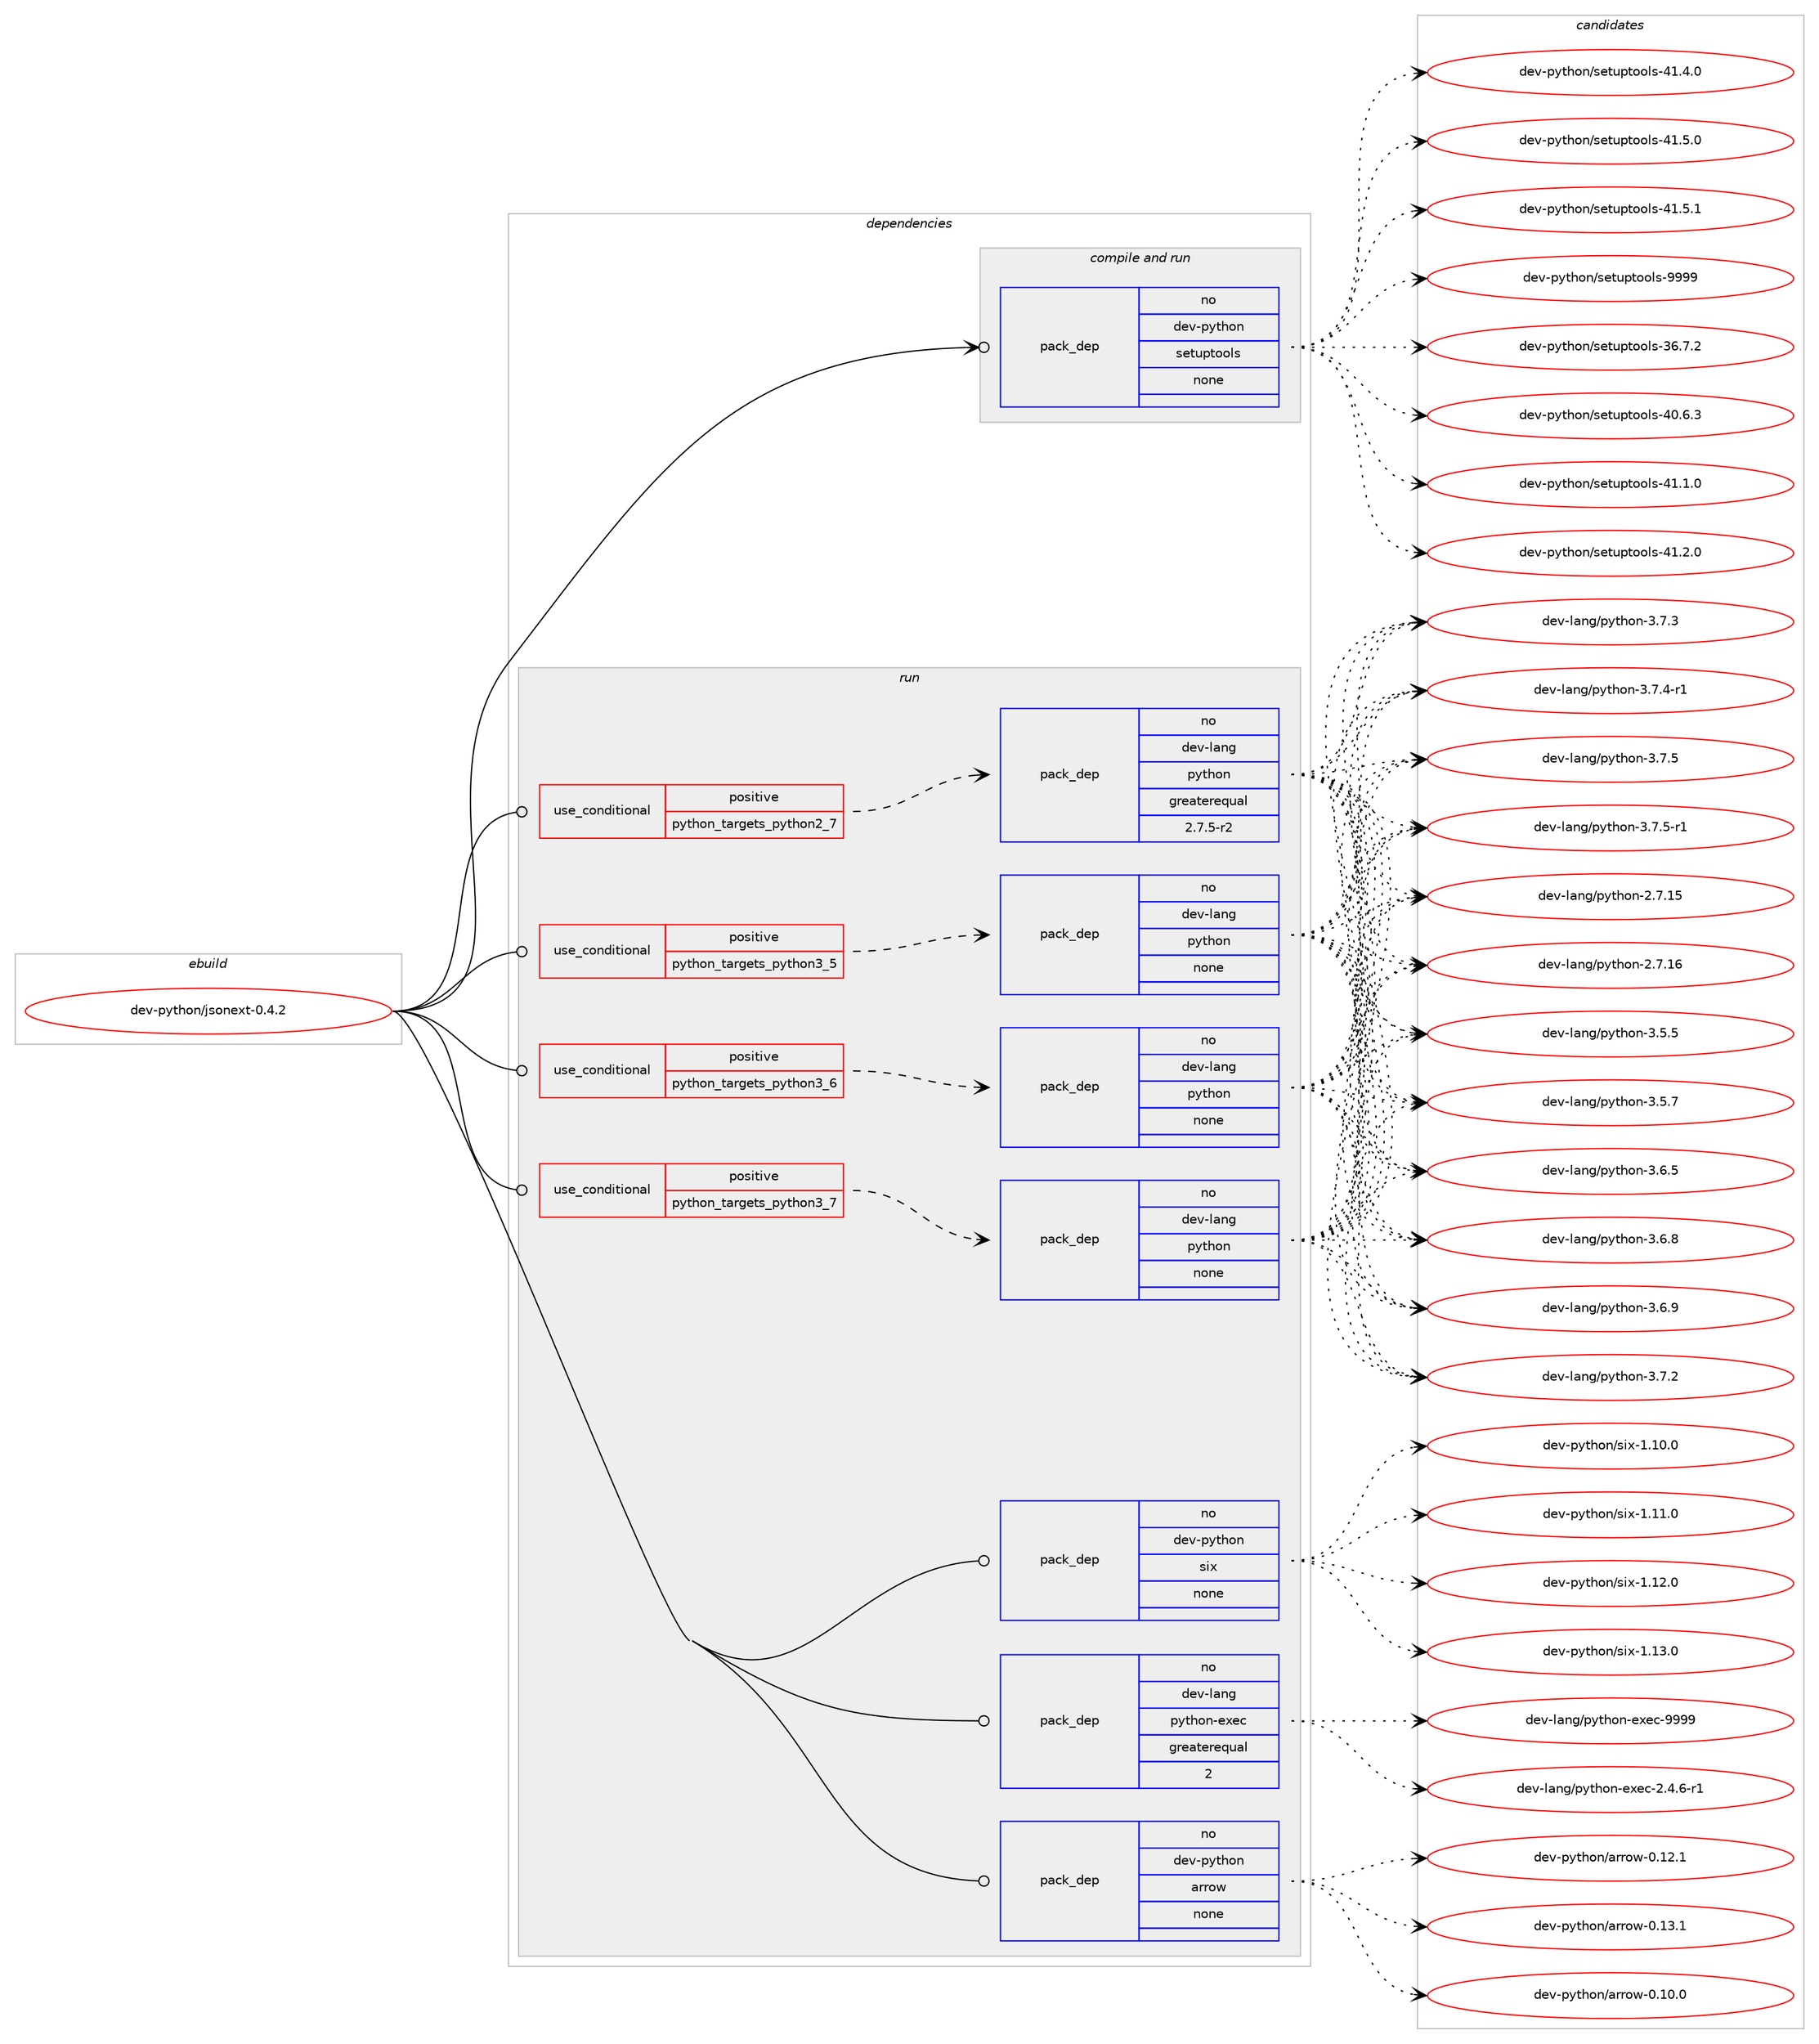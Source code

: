digraph prolog {

# *************
# Graph options
# *************

newrank=true;
concentrate=true;
compound=true;
graph [rankdir=LR,fontname=Helvetica,fontsize=10,ranksep=1.5];#, ranksep=2.5, nodesep=0.2];
edge  [arrowhead=vee];
node  [fontname=Helvetica,fontsize=10];

# **********
# The ebuild
# **********

subgraph cluster_leftcol {
color=gray;
rank=same;
label=<<i>ebuild</i>>;
id [label="dev-python/jsonext-0.4.2", color=red, width=4, href="../dev-python/jsonext-0.4.2.svg"];
}

# ****************
# The dependencies
# ****************

subgraph cluster_midcol {
color=gray;
label=<<i>dependencies</i>>;
subgraph cluster_compile {
fillcolor="#eeeeee";
style=filled;
label=<<i>compile</i>>;
}
subgraph cluster_compileandrun {
fillcolor="#eeeeee";
style=filled;
label=<<i>compile and run</i>>;
subgraph pack458157 {
dependency611472 [label=<<TABLE BORDER="0" CELLBORDER="1" CELLSPACING="0" CELLPADDING="4" WIDTH="220"><TR><TD ROWSPAN="6" CELLPADDING="30">pack_dep</TD></TR><TR><TD WIDTH="110">no</TD></TR><TR><TD>dev-python</TD></TR><TR><TD>setuptools</TD></TR><TR><TD>none</TD></TR><TR><TD></TD></TR></TABLE>>, shape=none, color=blue];
}
id:e -> dependency611472:w [weight=20,style="solid",arrowhead="odotvee"];
}
subgraph cluster_run {
fillcolor="#eeeeee";
style=filled;
label=<<i>run</i>>;
subgraph cond141512 {
dependency611473 [label=<<TABLE BORDER="0" CELLBORDER="1" CELLSPACING="0" CELLPADDING="4"><TR><TD ROWSPAN="3" CELLPADDING="10">use_conditional</TD></TR><TR><TD>positive</TD></TR><TR><TD>python_targets_python2_7</TD></TR></TABLE>>, shape=none, color=red];
subgraph pack458158 {
dependency611474 [label=<<TABLE BORDER="0" CELLBORDER="1" CELLSPACING="0" CELLPADDING="4" WIDTH="220"><TR><TD ROWSPAN="6" CELLPADDING="30">pack_dep</TD></TR><TR><TD WIDTH="110">no</TD></TR><TR><TD>dev-lang</TD></TR><TR><TD>python</TD></TR><TR><TD>greaterequal</TD></TR><TR><TD>2.7.5-r2</TD></TR></TABLE>>, shape=none, color=blue];
}
dependency611473:e -> dependency611474:w [weight=20,style="dashed",arrowhead="vee"];
}
id:e -> dependency611473:w [weight=20,style="solid",arrowhead="odot"];
subgraph cond141513 {
dependency611475 [label=<<TABLE BORDER="0" CELLBORDER="1" CELLSPACING="0" CELLPADDING="4"><TR><TD ROWSPAN="3" CELLPADDING="10">use_conditional</TD></TR><TR><TD>positive</TD></TR><TR><TD>python_targets_python3_5</TD></TR></TABLE>>, shape=none, color=red];
subgraph pack458159 {
dependency611476 [label=<<TABLE BORDER="0" CELLBORDER="1" CELLSPACING="0" CELLPADDING="4" WIDTH="220"><TR><TD ROWSPAN="6" CELLPADDING="30">pack_dep</TD></TR><TR><TD WIDTH="110">no</TD></TR><TR><TD>dev-lang</TD></TR><TR><TD>python</TD></TR><TR><TD>none</TD></TR><TR><TD></TD></TR></TABLE>>, shape=none, color=blue];
}
dependency611475:e -> dependency611476:w [weight=20,style="dashed",arrowhead="vee"];
}
id:e -> dependency611475:w [weight=20,style="solid",arrowhead="odot"];
subgraph cond141514 {
dependency611477 [label=<<TABLE BORDER="0" CELLBORDER="1" CELLSPACING="0" CELLPADDING="4"><TR><TD ROWSPAN="3" CELLPADDING="10">use_conditional</TD></TR><TR><TD>positive</TD></TR><TR><TD>python_targets_python3_6</TD></TR></TABLE>>, shape=none, color=red];
subgraph pack458160 {
dependency611478 [label=<<TABLE BORDER="0" CELLBORDER="1" CELLSPACING="0" CELLPADDING="4" WIDTH="220"><TR><TD ROWSPAN="6" CELLPADDING="30">pack_dep</TD></TR><TR><TD WIDTH="110">no</TD></TR><TR><TD>dev-lang</TD></TR><TR><TD>python</TD></TR><TR><TD>none</TD></TR><TR><TD></TD></TR></TABLE>>, shape=none, color=blue];
}
dependency611477:e -> dependency611478:w [weight=20,style="dashed",arrowhead="vee"];
}
id:e -> dependency611477:w [weight=20,style="solid",arrowhead="odot"];
subgraph cond141515 {
dependency611479 [label=<<TABLE BORDER="0" CELLBORDER="1" CELLSPACING="0" CELLPADDING="4"><TR><TD ROWSPAN="3" CELLPADDING="10">use_conditional</TD></TR><TR><TD>positive</TD></TR><TR><TD>python_targets_python3_7</TD></TR></TABLE>>, shape=none, color=red];
subgraph pack458161 {
dependency611480 [label=<<TABLE BORDER="0" CELLBORDER="1" CELLSPACING="0" CELLPADDING="4" WIDTH="220"><TR><TD ROWSPAN="6" CELLPADDING="30">pack_dep</TD></TR><TR><TD WIDTH="110">no</TD></TR><TR><TD>dev-lang</TD></TR><TR><TD>python</TD></TR><TR><TD>none</TD></TR><TR><TD></TD></TR></TABLE>>, shape=none, color=blue];
}
dependency611479:e -> dependency611480:w [weight=20,style="dashed",arrowhead="vee"];
}
id:e -> dependency611479:w [weight=20,style="solid",arrowhead="odot"];
subgraph pack458162 {
dependency611481 [label=<<TABLE BORDER="0" CELLBORDER="1" CELLSPACING="0" CELLPADDING="4" WIDTH="220"><TR><TD ROWSPAN="6" CELLPADDING="30">pack_dep</TD></TR><TR><TD WIDTH="110">no</TD></TR><TR><TD>dev-lang</TD></TR><TR><TD>python-exec</TD></TR><TR><TD>greaterequal</TD></TR><TR><TD>2</TD></TR></TABLE>>, shape=none, color=blue];
}
id:e -> dependency611481:w [weight=20,style="solid",arrowhead="odot"];
subgraph pack458163 {
dependency611482 [label=<<TABLE BORDER="0" CELLBORDER="1" CELLSPACING="0" CELLPADDING="4" WIDTH="220"><TR><TD ROWSPAN="6" CELLPADDING="30">pack_dep</TD></TR><TR><TD WIDTH="110">no</TD></TR><TR><TD>dev-python</TD></TR><TR><TD>arrow</TD></TR><TR><TD>none</TD></TR><TR><TD></TD></TR></TABLE>>, shape=none, color=blue];
}
id:e -> dependency611482:w [weight=20,style="solid",arrowhead="odot"];
subgraph pack458164 {
dependency611483 [label=<<TABLE BORDER="0" CELLBORDER="1" CELLSPACING="0" CELLPADDING="4" WIDTH="220"><TR><TD ROWSPAN="6" CELLPADDING="30">pack_dep</TD></TR><TR><TD WIDTH="110">no</TD></TR><TR><TD>dev-python</TD></TR><TR><TD>six</TD></TR><TR><TD>none</TD></TR><TR><TD></TD></TR></TABLE>>, shape=none, color=blue];
}
id:e -> dependency611483:w [weight=20,style="solid",arrowhead="odot"];
}
}

# **************
# The candidates
# **************

subgraph cluster_choices {
rank=same;
color=gray;
label=<<i>candidates</i>>;

subgraph choice458157 {
color=black;
nodesep=1;
choice100101118451121211161041111104711510111611711211611111110811545515446554650 [label="dev-python/setuptools-36.7.2", color=red, width=4,href="../dev-python/setuptools-36.7.2.svg"];
choice100101118451121211161041111104711510111611711211611111110811545524846544651 [label="dev-python/setuptools-40.6.3", color=red, width=4,href="../dev-python/setuptools-40.6.3.svg"];
choice100101118451121211161041111104711510111611711211611111110811545524946494648 [label="dev-python/setuptools-41.1.0", color=red, width=4,href="../dev-python/setuptools-41.1.0.svg"];
choice100101118451121211161041111104711510111611711211611111110811545524946504648 [label="dev-python/setuptools-41.2.0", color=red, width=4,href="../dev-python/setuptools-41.2.0.svg"];
choice100101118451121211161041111104711510111611711211611111110811545524946524648 [label="dev-python/setuptools-41.4.0", color=red, width=4,href="../dev-python/setuptools-41.4.0.svg"];
choice100101118451121211161041111104711510111611711211611111110811545524946534648 [label="dev-python/setuptools-41.5.0", color=red, width=4,href="../dev-python/setuptools-41.5.0.svg"];
choice100101118451121211161041111104711510111611711211611111110811545524946534649 [label="dev-python/setuptools-41.5.1", color=red, width=4,href="../dev-python/setuptools-41.5.1.svg"];
choice10010111845112121116104111110471151011161171121161111111081154557575757 [label="dev-python/setuptools-9999", color=red, width=4,href="../dev-python/setuptools-9999.svg"];
dependency611472:e -> choice100101118451121211161041111104711510111611711211611111110811545515446554650:w [style=dotted,weight="100"];
dependency611472:e -> choice100101118451121211161041111104711510111611711211611111110811545524846544651:w [style=dotted,weight="100"];
dependency611472:e -> choice100101118451121211161041111104711510111611711211611111110811545524946494648:w [style=dotted,weight="100"];
dependency611472:e -> choice100101118451121211161041111104711510111611711211611111110811545524946504648:w [style=dotted,weight="100"];
dependency611472:e -> choice100101118451121211161041111104711510111611711211611111110811545524946524648:w [style=dotted,weight="100"];
dependency611472:e -> choice100101118451121211161041111104711510111611711211611111110811545524946534648:w [style=dotted,weight="100"];
dependency611472:e -> choice100101118451121211161041111104711510111611711211611111110811545524946534649:w [style=dotted,weight="100"];
dependency611472:e -> choice10010111845112121116104111110471151011161171121161111111081154557575757:w [style=dotted,weight="100"];
}
subgraph choice458158 {
color=black;
nodesep=1;
choice10010111845108971101034711212111610411111045504655464953 [label="dev-lang/python-2.7.15", color=red, width=4,href="../dev-lang/python-2.7.15.svg"];
choice10010111845108971101034711212111610411111045504655464954 [label="dev-lang/python-2.7.16", color=red, width=4,href="../dev-lang/python-2.7.16.svg"];
choice100101118451089711010347112121116104111110455146534653 [label="dev-lang/python-3.5.5", color=red, width=4,href="../dev-lang/python-3.5.5.svg"];
choice100101118451089711010347112121116104111110455146534655 [label="dev-lang/python-3.5.7", color=red, width=4,href="../dev-lang/python-3.5.7.svg"];
choice100101118451089711010347112121116104111110455146544653 [label="dev-lang/python-3.6.5", color=red, width=4,href="../dev-lang/python-3.6.5.svg"];
choice100101118451089711010347112121116104111110455146544656 [label="dev-lang/python-3.6.8", color=red, width=4,href="../dev-lang/python-3.6.8.svg"];
choice100101118451089711010347112121116104111110455146544657 [label="dev-lang/python-3.6.9", color=red, width=4,href="../dev-lang/python-3.6.9.svg"];
choice100101118451089711010347112121116104111110455146554650 [label="dev-lang/python-3.7.2", color=red, width=4,href="../dev-lang/python-3.7.2.svg"];
choice100101118451089711010347112121116104111110455146554651 [label="dev-lang/python-3.7.3", color=red, width=4,href="../dev-lang/python-3.7.3.svg"];
choice1001011184510897110103471121211161041111104551465546524511449 [label="dev-lang/python-3.7.4-r1", color=red, width=4,href="../dev-lang/python-3.7.4-r1.svg"];
choice100101118451089711010347112121116104111110455146554653 [label="dev-lang/python-3.7.5", color=red, width=4,href="../dev-lang/python-3.7.5.svg"];
choice1001011184510897110103471121211161041111104551465546534511449 [label="dev-lang/python-3.7.5-r1", color=red, width=4,href="../dev-lang/python-3.7.5-r1.svg"];
dependency611474:e -> choice10010111845108971101034711212111610411111045504655464953:w [style=dotted,weight="100"];
dependency611474:e -> choice10010111845108971101034711212111610411111045504655464954:w [style=dotted,weight="100"];
dependency611474:e -> choice100101118451089711010347112121116104111110455146534653:w [style=dotted,weight="100"];
dependency611474:e -> choice100101118451089711010347112121116104111110455146534655:w [style=dotted,weight="100"];
dependency611474:e -> choice100101118451089711010347112121116104111110455146544653:w [style=dotted,weight="100"];
dependency611474:e -> choice100101118451089711010347112121116104111110455146544656:w [style=dotted,weight="100"];
dependency611474:e -> choice100101118451089711010347112121116104111110455146544657:w [style=dotted,weight="100"];
dependency611474:e -> choice100101118451089711010347112121116104111110455146554650:w [style=dotted,weight="100"];
dependency611474:e -> choice100101118451089711010347112121116104111110455146554651:w [style=dotted,weight="100"];
dependency611474:e -> choice1001011184510897110103471121211161041111104551465546524511449:w [style=dotted,weight="100"];
dependency611474:e -> choice100101118451089711010347112121116104111110455146554653:w [style=dotted,weight="100"];
dependency611474:e -> choice1001011184510897110103471121211161041111104551465546534511449:w [style=dotted,weight="100"];
}
subgraph choice458159 {
color=black;
nodesep=1;
choice10010111845108971101034711212111610411111045504655464953 [label="dev-lang/python-2.7.15", color=red, width=4,href="../dev-lang/python-2.7.15.svg"];
choice10010111845108971101034711212111610411111045504655464954 [label="dev-lang/python-2.7.16", color=red, width=4,href="../dev-lang/python-2.7.16.svg"];
choice100101118451089711010347112121116104111110455146534653 [label="dev-lang/python-3.5.5", color=red, width=4,href="../dev-lang/python-3.5.5.svg"];
choice100101118451089711010347112121116104111110455146534655 [label="dev-lang/python-3.5.7", color=red, width=4,href="../dev-lang/python-3.5.7.svg"];
choice100101118451089711010347112121116104111110455146544653 [label="dev-lang/python-3.6.5", color=red, width=4,href="../dev-lang/python-3.6.5.svg"];
choice100101118451089711010347112121116104111110455146544656 [label="dev-lang/python-3.6.8", color=red, width=4,href="../dev-lang/python-3.6.8.svg"];
choice100101118451089711010347112121116104111110455146544657 [label="dev-lang/python-3.6.9", color=red, width=4,href="../dev-lang/python-3.6.9.svg"];
choice100101118451089711010347112121116104111110455146554650 [label="dev-lang/python-3.7.2", color=red, width=4,href="../dev-lang/python-3.7.2.svg"];
choice100101118451089711010347112121116104111110455146554651 [label="dev-lang/python-3.7.3", color=red, width=4,href="../dev-lang/python-3.7.3.svg"];
choice1001011184510897110103471121211161041111104551465546524511449 [label="dev-lang/python-3.7.4-r1", color=red, width=4,href="../dev-lang/python-3.7.4-r1.svg"];
choice100101118451089711010347112121116104111110455146554653 [label="dev-lang/python-3.7.5", color=red, width=4,href="../dev-lang/python-3.7.5.svg"];
choice1001011184510897110103471121211161041111104551465546534511449 [label="dev-lang/python-3.7.5-r1", color=red, width=4,href="../dev-lang/python-3.7.5-r1.svg"];
dependency611476:e -> choice10010111845108971101034711212111610411111045504655464953:w [style=dotted,weight="100"];
dependency611476:e -> choice10010111845108971101034711212111610411111045504655464954:w [style=dotted,weight="100"];
dependency611476:e -> choice100101118451089711010347112121116104111110455146534653:w [style=dotted,weight="100"];
dependency611476:e -> choice100101118451089711010347112121116104111110455146534655:w [style=dotted,weight="100"];
dependency611476:e -> choice100101118451089711010347112121116104111110455146544653:w [style=dotted,weight="100"];
dependency611476:e -> choice100101118451089711010347112121116104111110455146544656:w [style=dotted,weight="100"];
dependency611476:e -> choice100101118451089711010347112121116104111110455146544657:w [style=dotted,weight="100"];
dependency611476:e -> choice100101118451089711010347112121116104111110455146554650:w [style=dotted,weight="100"];
dependency611476:e -> choice100101118451089711010347112121116104111110455146554651:w [style=dotted,weight="100"];
dependency611476:e -> choice1001011184510897110103471121211161041111104551465546524511449:w [style=dotted,weight="100"];
dependency611476:e -> choice100101118451089711010347112121116104111110455146554653:w [style=dotted,weight="100"];
dependency611476:e -> choice1001011184510897110103471121211161041111104551465546534511449:w [style=dotted,weight="100"];
}
subgraph choice458160 {
color=black;
nodesep=1;
choice10010111845108971101034711212111610411111045504655464953 [label="dev-lang/python-2.7.15", color=red, width=4,href="../dev-lang/python-2.7.15.svg"];
choice10010111845108971101034711212111610411111045504655464954 [label="dev-lang/python-2.7.16", color=red, width=4,href="../dev-lang/python-2.7.16.svg"];
choice100101118451089711010347112121116104111110455146534653 [label="dev-lang/python-3.5.5", color=red, width=4,href="../dev-lang/python-3.5.5.svg"];
choice100101118451089711010347112121116104111110455146534655 [label="dev-lang/python-3.5.7", color=red, width=4,href="../dev-lang/python-3.5.7.svg"];
choice100101118451089711010347112121116104111110455146544653 [label="dev-lang/python-3.6.5", color=red, width=4,href="../dev-lang/python-3.6.5.svg"];
choice100101118451089711010347112121116104111110455146544656 [label="dev-lang/python-3.6.8", color=red, width=4,href="../dev-lang/python-3.6.8.svg"];
choice100101118451089711010347112121116104111110455146544657 [label="dev-lang/python-3.6.9", color=red, width=4,href="../dev-lang/python-3.6.9.svg"];
choice100101118451089711010347112121116104111110455146554650 [label="dev-lang/python-3.7.2", color=red, width=4,href="../dev-lang/python-3.7.2.svg"];
choice100101118451089711010347112121116104111110455146554651 [label="dev-lang/python-3.7.3", color=red, width=4,href="../dev-lang/python-3.7.3.svg"];
choice1001011184510897110103471121211161041111104551465546524511449 [label="dev-lang/python-3.7.4-r1", color=red, width=4,href="../dev-lang/python-3.7.4-r1.svg"];
choice100101118451089711010347112121116104111110455146554653 [label="dev-lang/python-3.7.5", color=red, width=4,href="../dev-lang/python-3.7.5.svg"];
choice1001011184510897110103471121211161041111104551465546534511449 [label="dev-lang/python-3.7.5-r1", color=red, width=4,href="../dev-lang/python-3.7.5-r1.svg"];
dependency611478:e -> choice10010111845108971101034711212111610411111045504655464953:w [style=dotted,weight="100"];
dependency611478:e -> choice10010111845108971101034711212111610411111045504655464954:w [style=dotted,weight="100"];
dependency611478:e -> choice100101118451089711010347112121116104111110455146534653:w [style=dotted,weight="100"];
dependency611478:e -> choice100101118451089711010347112121116104111110455146534655:w [style=dotted,weight="100"];
dependency611478:e -> choice100101118451089711010347112121116104111110455146544653:w [style=dotted,weight="100"];
dependency611478:e -> choice100101118451089711010347112121116104111110455146544656:w [style=dotted,weight="100"];
dependency611478:e -> choice100101118451089711010347112121116104111110455146544657:w [style=dotted,weight="100"];
dependency611478:e -> choice100101118451089711010347112121116104111110455146554650:w [style=dotted,weight="100"];
dependency611478:e -> choice100101118451089711010347112121116104111110455146554651:w [style=dotted,weight="100"];
dependency611478:e -> choice1001011184510897110103471121211161041111104551465546524511449:w [style=dotted,weight="100"];
dependency611478:e -> choice100101118451089711010347112121116104111110455146554653:w [style=dotted,weight="100"];
dependency611478:e -> choice1001011184510897110103471121211161041111104551465546534511449:w [style=dotted,weight="100"];
}
subgraph choice458161 {
color=black;
nodesep=1;
choice10010111845108971101034711212111610411111045504655464953 [label="dev-lang/python-2.7.15", color=red, width=4,href="../dev-lang/python-2.7.15.svg"];
choice10010111845108971101034711212111610411111045504655464954 [label="dev-lang/python-2.7.16", color=red, width=4,href="../dev-lang/python-2.7.16.svg"];
choice100101118451089711010347112121116104111110455146534653 [label="dev-lang/python-3.5.5", color=red, width=4,href="../dev-lang/python-3.5.5.svg"];
choice100101118451089711010347112121116104111110455146534655 [label="dev-lang/python-3.5.7", color=red, width=4,href="../dev-lang/python-3.5.7.svg"];
choice100101118451089711010347112121116104111110455146544653 [label="dev-lang/python-3.6.5", color=red, width=4,href="../dev-lang/python-3.6.5.svg"];
choice100101118451089711010347112121116104111110455146544656 [label="dev-lang/python-3.6.8", color=red, width=4,href="../dev-lang/python-3.6.8.svg"];
choice100101118451089711010347112121116104111110455146544657 [label="dev-lang/python-3.6.9", color=red, width=4,href="../dev-lang/python-3.6.9.svg"];
choice100101118451089711010347112121116104111110455146554650 [label="dev-lang/python-3.7.2", color=red, width=4,href="../dev-lang/python-3.7.2.svg"];
choice100101118451089711010347112121116104111110455146554651 [label="dev-lang/python-3.7.3", color=red, width=4,href="../dev-lang/python-3.7.3.svg"];
choice1001011184510897110103471121211161041111104551465546524511449 [label="dev-lang/python-3.7.4-r1", color=red, width=4,href="../dev-lang/python-3.7.4-r1.svg"];
choice100101118451089711010347112121116104111110455146554653 [label="dev-lang/python-3.7.5", color=red, width=4,href="../dev-lang/python-3.7.5.svg"];
choice1001011184510897110103471121211161041111104551465546534511449 [label="dev-lang/python-3.7.5-r1", color=red, width=4,href="../dev-lang/python-3.7.5-r1.svg"];
dependency611480:e -> choice10010111845108971101034711212111610411111045504655464953:w [style=dotted,weight="100"];
dependency611480:e -> choice10010111845108971101034711212111610411111045504655464954:w [style=dotted,weight="100"];
dependency611480:e -> choice100101118451089711010347112121116104111110455146534653:w [style=dotted,weight="100"];
dependency611480:e -> choice100101118451089711010347112121116104111110455146534655:w [style=dotted,weight="100"];
dependency611480:e -> choice100101118451089711010347112121116104111110455146544653:w [style=dotted,weight="100"];
dependency611480:e -> choice100101118451089711010347112121116104111110455146544656:w [style=dotted,weight="100"];
dependency611480:e -> choice100101118451089711010347112121116104111110455146544657:w [style=dotted,weight="100"];
dependency611480:e -> choice100101118451089711010347112121116104111110455146554650:w [style=dotted,weight="100"];
dependency611480:e -> choice100101118451089711010347112121116104111110455146554651:w [style=dotted,weight="100"];
dependency611480:e -> choice1001011184510897110103471121211161041111104551465546524511449:w [style=dotted,weight="100"];
dependency611480:e -> choice100101118451089711010347112121116104111110455146554653:w [style=dotted,weight="100"];
dependency611480:e -> choice1001011184510897110103471121211161041111104551465546534511449:w [style=dotted,weight="100"];
}
subgraph choice458162 {
color=black;
nodesep=1;
choice10010111845108971101034711212111610411111045101120101994550465246544511449 [label="dev-lang/python-exec-2.4.6-r1", color=red, width=4,href="../dev-lang/python-exec-2.4.6-r1.svg"];
choice10010111845108971101034711212111610411111045101120101994557575757 [label="dev-lang/python-exec-9999", color=red, width=4,href="../dev-lang/python-exec-9999.svg"];
dependency611481:e -> choice10010111845108971101034711212111610411111045101120101994550465246544511449:w [style=dotted,weight="100"];
dependency611481:e -> choice10010111845108971101034711212111610411111045101120101994557575757:w [style=dotted,weight="100"];
}
subgraph choice458163 {
color=black;
nodesep=1;
choice10010111845112121116104111110479711411411111945484649484648 [label="dev-python/arrow-0.10.0", color=red, width=4,href="../dev-python/arrow-0.10.0.svg"];
choice10010111845112121116104111110479711411411111945484649504649 [label="dev-python/arrow-0.12.1", color=red, width=4,href="../dev-python/arrow-0.12.1.svg"];
choice10010111845112121116104111110479711411411111945484649514649 [label="dev-python/arrow-0.13.1", color=red, width=4,href="../dev-python/arrow-0.13.1.svg"];
dependency611482:e -> choice10010111845112121116104111110479711411411111945484649484648:w [style=dotted,weight="100"];
dependency611482:e -> choice10010111845112121116104111110479711411411111945484649504649:w [style=dotted,weight="100"];
dependency611482:e -> choice10010111845112121116104111110479711411411111945484649514649:w [style=dotted,weight="100"];
}
subgraph choice458164 {
color=black;
nodesep=1;
choice100101118451121211161041111104711510512045494649484648 [label="dev-python/six-1.10.0", color=red, width=4,href="../dev-python/six-1.10.0.svg"];
choice100101118451121211161041111104711510512045494649494648 [label="dev-python/six-1.11.0", color=red, width=4,href="../dev-python/six-1.11.0.svg"];
choice100101118451121211161041111104711510512045494649504648 [label="dev-python/six-1.12.0", color=red, width=4,href="../dev-python/six-1.12.0.svg"];
choice100101118451121211161041111104711510512045494649514648 [label="dev-python/six-1.13.0", color=red, width=4,href="../dev-python/six-1.13.0.svg"];
dependency611483:e -> choice100101118451121211161041111104711510512045494649484648:w [style=dotted,weight="100"];
dependency611483:e -> choice100101118451121211161041111104711510512045494649494648:w [style=dotted,weight="100"];
dependency611483:e -> choice100101118451121211161041111104711510512045494649504648:w [style=dotted,weight="100"];
dependency611483:e -> choice100101118451121211161041111104711510512045494649514648:w [style=dotted,weight="100"];
}
}

}
